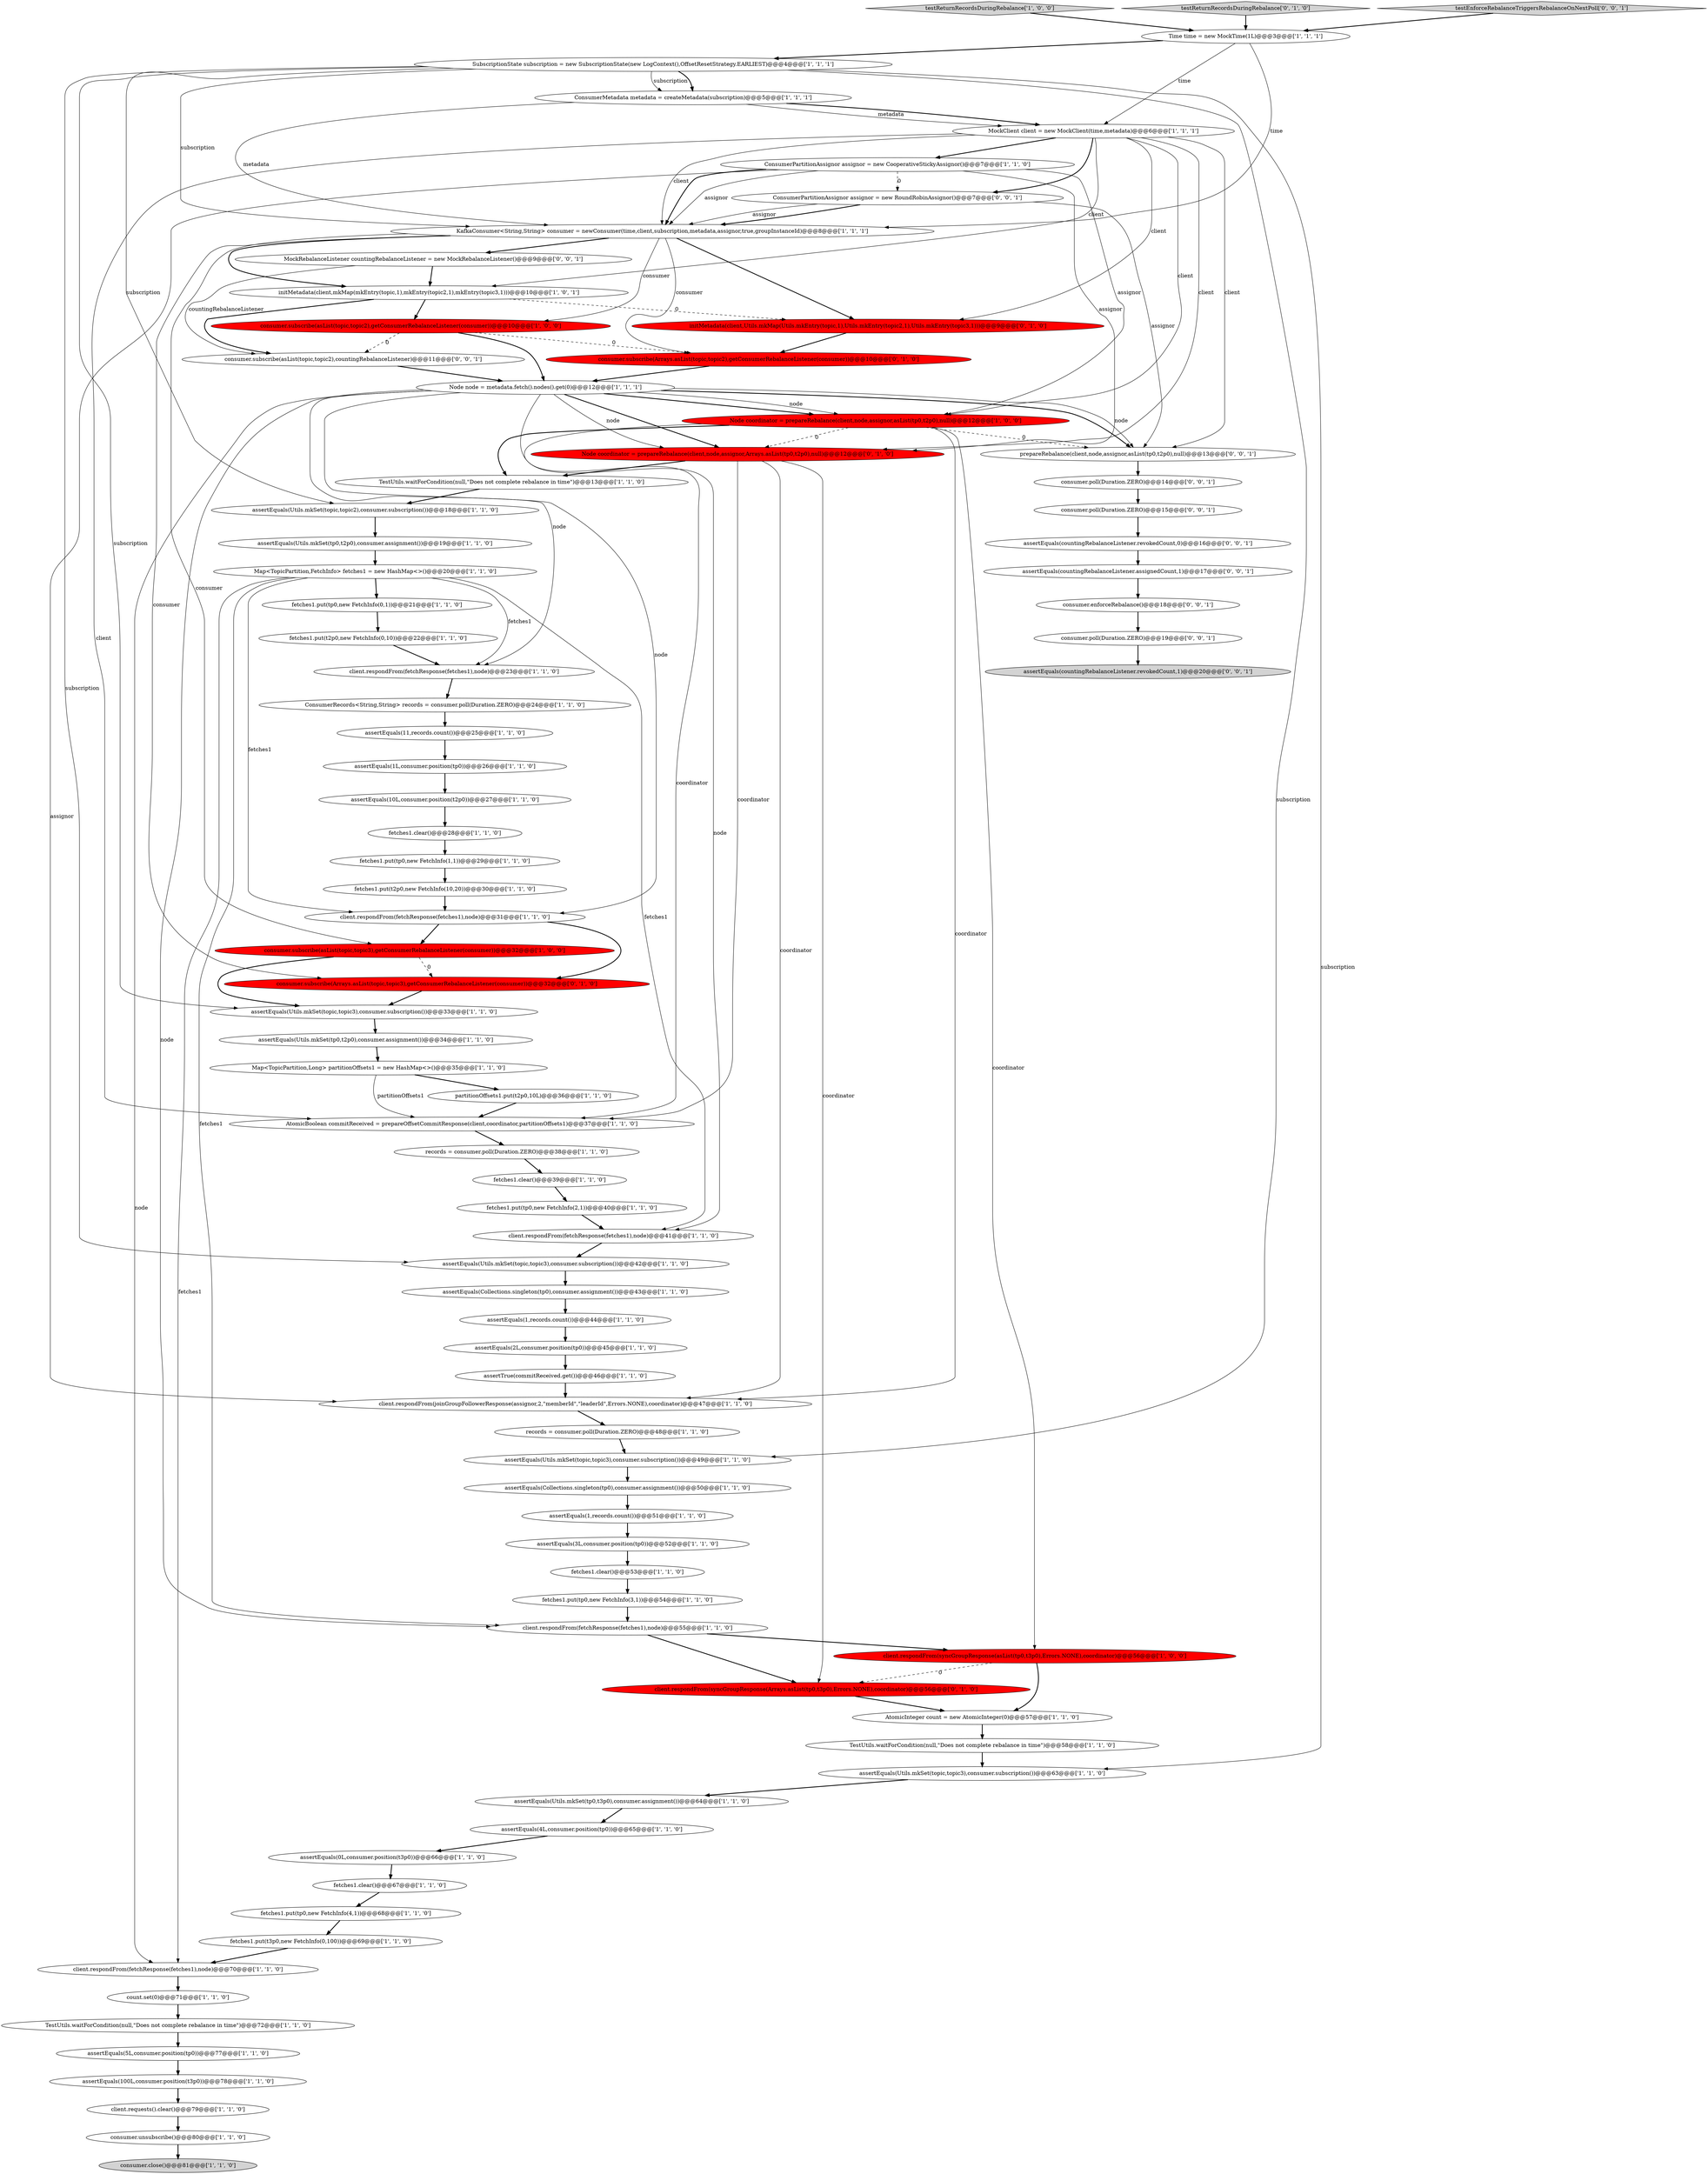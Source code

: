 digraph {
32 [style = filled, label = "ConsumerPartitionAssignor assignor = new CooperativeStickyAssignor()@@@7@@@['1', '1', '0']", fillcolor = white, shape = ellipse image = "AAA0AAABBB1BBB"];
27 [style = filled, label = "fetches1.put(tp0,new FetchInfo(2,1))@@@40@@@['1', '1', '0']", fillcolor = white, shape = ellipse image = "AAA0AAABBB1BBB"];
81 [style = filled, label = "consumer.subscribe(asList(topic,topic2),countingRebalanceListener)@@@11@@@['0', '0', '1']", fillcolor = white, shape = ellipse image = "AAA0AAABBB3BBB"];
74 [style = filled, label = "prepareRebalance(client,node,assignor,asList(tp0,t2p0),null)@@@13@@@['0', '0', '1']", fillcolor = white, shape = ellipse image = "AAA0AAABBB3BBB"];
60 [style = filled, label = "fetches1.clear()@@@67@@@['1', '1', '0']", fillcolor = white, shape = ellipse image = "AAA0AAABBB1BBB"];
20 [style = filled, label = "AtomicInteger count = new AtomicInteger(0)@@@57@@@['1', '1', '0']", fillcolor = white, shape = ellipse image = "AAA0AAABBB1BBB"];
29 [style = filled, label = "fetches1.clear()@@@39@@@['1', '1', '0']", fillcolor = white, shape = ellipse image = "AAA0AAABBB1BBB"];
61 [style = filled, label = "fetches1.put(tp0,new FetchInfo(0,1))@@@21@@@['1', '1', '0']", fillcolor = white, shape = ellipse image = "AAA0AAABBB1BBB"];
3 [style = filled, label = "consumer.subscribe(asList(topic,topic3),getConsumerRebalanceListener(consumer))@@@32@@@['1', '0', '0']", fillcolor = red, shape = ellipse image = "AAA1AAABBB1BBB"];
65 [style = filled, label = "assertEquals(Utils.mkSet(topic,topic3),consumer.subscription())@@@42@@@['1', '1', '0']", fillcolor = white, shape = ellipse image = "AAA0AAABBB1BBB"];
48 [style = filled, label = "fetches1.put(t2p0,new FetchInfo(0,10))@@@22@@@['1', '1', '0']", fillcolor = white, shape = ellipse image = "AAA0AAABBB1BBB"];
63 [style = filled, label = "assertEquals(10L,consumer.position(t2p0))@@@27@@@['1', '1', '0']", fillcolor = white, shape = ellipse image = "AAA0AAABBB1BBB"];
67 [style = filled, label = "assertEquals(5L,consumer.position(tp0))@@@77@@@['1', '1', '0']", fillcolor = white, shape = ellipse image = "AAA0AAABBB1BBB"];
39 [style = filled, label = "MockClient client = new MockClient(time,metadata)@@@6@@@['1', '1', '1']", fillcolor = white, shape = ellipse image = "AAA0AAABBB1BBB"];
77 [style = filled, label = "consumer.poll(Duration.ZERO)@@@15@@@['0', '0', '1']", fillcolor = white, shape = ellipse image = "AAA0AAABBB3BBB"];
71 [style = filled, label = "consumer.subscribe(Arrays.asList(topic,topic2),getConsumerRebalanceListener(consumer))@@@10@@@['0', '1', '0']", fillcolor = red, shape = ellipse image = "AAA1AAABBB2BBB"];
66 [style = filled, label = "client.respondFrom(fetchResponse(fetches1),node)@@@70@@@['1', '1', '0']", fillcolor = white, shape = ellipse image = "AAA0AAABBB1BBB"];
0 [style = filled, label = "fetches1.put(t3p0,new FetchInfo(0,100))@@@69@@@['1', '1', '0']", fillcolor = white, shape = ellipse image = "AAA0AAABBB1BBB"];
79 [style = filled, label = "assertEquals(countingRebalanceListener.revokedCount,1)@@@20@@@['0', '0', '1']", fillcolor = lightgray, shape = ellipse image = "AAA0AAABBB3BBB"];
69 [style = filled, label = "client.respondFrom(syncGroupResponse(Arrays.asList(tp0,t3p0),Errors.NONE),coordinator)@@@56@@@['0', '1', '0']", fillcolor = red, shape = ellipse image = "AAA1AAABBB2BBB"];
7 [style = filled, label = "TestUtils.waitForCondition(null,\"Does not complete rebalance in time\")@@@13@@@['1', '1', '0']", fillcolor = white, shape = ellipse image = "AAA0AAABBB1BBB"];
2 [style = filled, label = "consumer.unsubscribe()@@@80@@@['1', '1', '0']", fillcolor = white, shape = ellipse image = "AAA0AAABBB1BBB"];
43 [style = filled, label = "client.respondFrom(fetchResponse(fetches1),node)@@@55@@@['1', '1', '0']", fillcolor = white, shape = ellipse image = "AAA0AAABBB1BBB"];
54 [style = filled, label = "fetches1.put(tp0,new FetchInfo(1,1))@@@29@@@['1', '1', '0']", fillcolor = white, shape = ellipse image = "AAA0AAABBB1BBB"];
21 [style = filled, label = "fetches1.put(tp0,new FetchInfo(3,1))@@@54@@@['1', '1', '0']", fillcolor = white, shape = ellipse image = "AAA0AAABBB1BBB"];
23 [style = filled, label = "assertEquals(Utils.mkSet(topic,topic2),consumer.subscription())@@@18@@@['1', '1', '0']", fillcolor = white, shape = ellipse image = "AAA0AAABBB1BBB"];
52 [style = filled, label = "assertEquals(2L,consumer.position(tp0))@@@45@@@['1', '1', '0']", fillcolor = white, shape = ellipse image = "AAA0AAABBB1BBB"];
9 [style = filled, label = "assertEquals(Utils.mkSet(topic,topic3),consumer.subscription())@@@33@@@['1', '1', '0']", fillcolor = white, shape = ellipse image = "AAA0AAABBB1BBB"];
8 [style = filled, label = "Node node = metadata.fetch().nodes().get(0)@@@12@@@['1', '1', '1']", fillcolor = white, shape = ellipse image = "AAA0AAABBB1BBB"];
18 [style = filled, label = "assertEquals(Utils.mkSet(topic,topic3),consumer.subscription())@@@49@@@['1', '1', '0']", fillcolor = white, shape = ellipse image = "AAA0AAABBB1BBB"];
53 [style = filled, label = "client.requests().clear()@@@79@@@['1', '1', '0']", fillcolor = white, shape = ellipse image = "AAA0AAABBB1BBB"];
64 [style = filled, label = "testReturnRecordsDuringRebalance['1', '0', '0']", fillcolor = lightgray, shape = diamond image = "AAA0AAABBB1BBB"];
10 [style = filled, label = "assertEquals(11,records.count())@@@25@@@['1', '1', '0']", fillcolor = white, shape = ellipse image = "AAA0AAABBB1BBB"];
40 [style = filled, label = "partitionOffsets1.put(t2p0,10L)@@@36@@@['1', '1', '0']", fillcolor = white, shape = ellipse image = "AAA0AAABBB1BBB"];
24 [style = filled, label = "fetches1.clear()@@@28@@@['1', '1', '0']", fillcolor = white, shape = ellipse image = "AAA0AAABBB1BBB"];
73 [style = filled, label = "initMetadata(client,Utils.mkMap(Utils.mkEntry(topic,1),Utils.mkEntry(topic2,1),Utils.mkEntry(topic3,1)))@@@9@@@['0', '1', '0']", fillcolor = red, shape = ellipse image = "AAA1AAABBB2BBB"];
45 [style = filled, label = "assertEquals(1L,consumer.position(tp0))@@@26@@@['1', '1', '0']", fillcolor = white, shape = ellipse image = "AAA0AAABBB1BBB"];
1 [style = filled, label = "client.respondFrom(syncGroupResponse(asList(tp0,t3p0),Errors.NONE),coordinator)@@@56@@@['1', '0', '0']", fillcolor = red, shape = ellipse image = "AAA1AAABBB1BBB"];
35 [style = filled, label = "assertEquals(0L,consumer.position(t3p0))@@@66@@@['1', '1', '0']", fillcolor = white, shape = ellipse image = "AAA0AAABBB1BBB"];
31 [style = filled, label = "assertEquals(1,records.count())@@@51@@@['1', '1', '0']", fillcolor = white, shape = ellipse image = "AAA0AAABBB1BBB"];
12 [style = filled, label = "fetches1.clear()@@@53@@@['1', '1', '0']", fillcolor = white, shape = ellipse image = "AAA0AAABBB1BBB"];
33 [style = filled, label = "consumer.close()@@@81@@@['1', '1', '0']", fillcolor = lightgray, shape = ellipse image = "AAA0AAABBB1BBB"];
58 [style = filled, label = "fetches1.put(t2p0,new FetchInfo(10,20))@@@30@@@['1', '1', '0']", fillcolor = white, shape = ellipse image = "AAA0AAABBB1BBB"];
5 [style = filled, label = "Node coordinator = prepareRebalance(client,node,assignor,asList(tp0,t2p0),null)@@@12@@@['1', '0', '0']", fillcolor = red, shape = ellipse image = "AAA1AAABBB1BBB"];
57 [style = filled, label = "client.respondFrom(fetchResponse(fetches1),node)@@@23@@@['1', '1', '0']", fillcolor = white, shape = ellipse image = "AAA0AAABBB1BBB"];
49 [style = filled, label = "Map<TopicPartition,Long> partitionOffsets1 = new HashMap<>()@@@35@@@['1', '1', '0']", fillcolor = white, shape = ellipse image = "AAA0AAABBB1BBB"];
11 [style = filled, label = "assertEquals(100L,consumer.position(t3p0))@@@78@@@['1', '1', '0']", fillcolor = white, shape = ellipse image = "AAA0AAABBB1BBB"];
83 [style = filled, label = "ConsumerPartitionAssignor assignor = new RoundRobinAssignor()@@@7@@@['0', '0', '1']", fillcolor = white, shape = ellipse image = "AAA0AAABBB3BBB"];
78 [style = filled, label = "assertEquals(countingRebalanceListener.assignedCount,1)@@@17@@@['0', '0', '1']", fillcolor = white, shape = ellipse image = "AAA0AAABBB3BBB"];
41 [style = filled, label = "assertEquals(Utils.mkSet(tp0,t2p0),consumer.assignment())@@@34@@@['1', '1', '0']", fillcolor = white, shape = ellipse image = "AAA0AAABBB1BBB"];
82 [style = filled, label = "consumer.enforceRebalance()@@@18@@@['0', '0', '1']", fillcolor = white, shape = ellipse image = "AAA0AAABBB3BBB"];
30 [style = filled, label = "consumer.subscribe(asList(topic,topic2),getConsumerRebalanceListener(consumer))@@@10@@@['1', '0', '0']", fillcolor = red, shape = ellipse image = "AAA1AAABBB1BBB"];
37 [style = filled, label = "records = consumer.poll(Duration.ZERO)@@@38@@@['1', '1', '0']", fillcolor = white, shape = ellipse image = "AAA0AAABBB1BBB"];
59 [style = filled, label = "assertEquals(4L,consumer.position(tp0))@@@65@@@['1', '1', '0']", fillcolor = white, shape = ellipse image = "AAA0AAABBB1BBB"];
28 [style = filled, label = "client.respondFrom(joinGroupFollowerResponse(assignor,2,\"memberId\",\"leaderId\",Errors.NONE),coordinator)@@@47@@@['1', '1', '0']", fillcolor = white, shape = ellipse image = "AAA0AAABBB1BBB"];
38 [style = filled, label = "SubscriptionState subscription = new SubscriptionState(new LogContext(),OffsetResetStrategy.EARLIEST)@@@4@@@['1', '1', '1']", fillcolor = white, shape = ellipse image = "AAA0AAABBB1BBB"];
6 [style = filled, label = "assertEquals(1,records.count())@@@44@@@['1', '1', '0']", fillcolor = white, shape = ellipse image = "AAA0AAABBB1BBB"];
14 [style = filled, label = "TestUtils.waitForCondition(null,\"Does not complete rebalance in time\")@@@72@@@['1', '1', '0']", fillcolor = white, shape = ellipse image = "AAA0AAABBB1BBB"];
26 [style = filled, label = "Time time = new MockTime(1L)@@@3@@@['1', '1', '1']", fillcolor = white, shape = ellipse image = "AAA0AAABBB1BBB"];
50 [style = filled, label = "count.set(0)@@@71@@@['1', '1', '0']", fillcolor = white, shape = ellipse image = "AAA0AAABBB1BBB"];
75 [style = filled, label = "consumer.poll(Duration.ZERO)@@@19@@@['0', '0', '1']", fillcolor = white, shape = ellipse image = "AAA0AAABBB3BBB"];
25 [style = filled, label = "fetches1.put(tp0,new FetchInfo(4,1))@@@68@@@['1', '1', '0']", fillcolor = white, shape = ellipse image = "AAA0AAABBB1BBB"];
13 [style = filled, label = "assertTrue(commitReceived.get())@@@46@@@['1', '1', '0']", fillcolor = white, shape = ellipse image = "AAA0AAABBB1BBB"];
44 [style = filled, label = "TestUtils.waitForCondition(null,\"Does not complete rebalance in time\")@@@58@@@['1', '1', '0']", fillcolor = white, shape = ellipse image = "AAA0AAABBB1BBB"];
55 [style = filled, label = "assertEquals(Utils.mkSet(tp0,t2p0),consumer.assignment())@@@19@@@['1', '1', '0']", fillcolor = white, shape = ellipse image = "AAA0AAABBB1BBB"];
72 [style = filled, label = "testReturnRecordsDuringRebalance['0', '1', '0']", fillcolor = lightgray, shape = diamond image = "AAA0AAABBB2BBB"];
68 [style = filled, label = "consumer.subscribe(Arrays.asList(topic,topic3),getConsumerRebalanceListener(consumer))@@@32@@@['0', '1', '0']", fillcolor = red, shape = ellipse image = "AAA1AAABBB2BBB"];
76 [style = filled, label = "assertEquals(countingRebalanceListener.revokedCount,0)@@@16@@@['0', '0', '1']", fillcolor = white, shape = ellipse image = "AAA0AAABBB3BBB"];
36 [style = filled, label = "assertEquals(Utils.mkSet(tp0,t3p0),consumer.assignment())@@@64@@@['1', '1', '0']", fillcolor = white, shape = ellipse image = "AAA0AAABBB1BBB"];
34 [style = filled, label = "ConsumerMetadata metadata = createMetadata(subscription)@@@5@@@['1', '1', '1']", fillcolor = white, shape = ellipse image = "AAA0AAABBB1BBB"];
46 [style = filled, label = "client.respondFrom(fetchResponse(fetches1),node)@@@41@@@['1', '1', '0']", fillcolor = white, shape = ellipse image = "AAA0AAABBB1BBB"];
56 [style = filled, label = "assertEquals(Collections.singleton(tp0),consumer.assignment())@@@43@@@['1', '1', '0']", fillcolor = white, shape = ellipse image = "AAA0AAABBB1BBB"];
42 [style = filled, label = "initMetadata(client,mkMap(mkEntry(topic,1),mkEntry(topic2,1),mkEntry(topic3,1)))@@@10@@@['1', '0', '1']", fillcolor = white, shape = ellipse image = "AAA0AAABBB1BBB"];
62 [style = filled, label = "assertEquals(Collections.singleton(tp0),consumer.assignment())@@@50@@@['1', '1', '0']", fillcolor = white, shape = ellipse image = "AAA0AAABBB1BBB"];
84 [style = filled, label = "MockRebalanceListener countingRebalanceListener = new MockRebalanceListener()@@@9@@@['0', '0', '1']", fillcolor = white, shape = ellipse image = "AAA0AAABBB3BBB"];
51 [style = filled, label = "Map<TopicPartition,FetchInfo> fetches1 = new HashMap<>()@@@20@@@['1', '1', '0']", fillcolor = white, shape = ellipse image = "AAA0AAABBB1BBB"];
47 [style = filled, label = "assertEquals(Utils.mkSet(topic,topic3),consumer.subscription())@@@63@@@['1', '1', '0']", fillcolor = white, shape = ellipse image = "AAA0AAABBB1BBB"];
70 [style = filled, label = "Node coordinator = prepareRebalance(client,node,assignor,Arrays.asList(tp0,t2p0),null)@@@12@@@['0', '1', '0']", fillcolor = red, shape = ellipse image = "AAA1AAABBB2BBB"];
4 [style = filled, label = "AtomicBoolean commitReceived = prepareOffsetCommitResponse(client,coordinator,partitionOffsets1)@@@37@@@['1', '1', '0']", fillcolor = white, shape = ellipse image = "AAA0AAABBB1BBB"];
17 [style = filled, label = "records = consumer.poll(Duration.ZERO)@@@48@@@['1', '1', '0']", fillcolor = white, shape = ellipse image = "AAA0AAABBB1BBB"];
80 [style = filled, label = "consumer.poll(Duration.ZERO)@@@14@@@['0', '0', '1']", fillcolor = white, shape = ellipse image = "AAA0AAABBB3BBB"];
15 [style = filled, label = "ConsumerRecords<String,String> records = consumer.poll(Duration.ZERO)@@@24@@@['1', '1', '0']", fillcolor = white, shape = ellipse image = "AAA0AAABBB1BBB"];
22 [style = filled, label = "KafkaConsumer<String,String> consumer = newConsumer(time,client,subscription,metadata,assignor,true,groupInstanceId)@@@8@@@['1', '1', '1']", fillcolor = white, shape = ellipse image = "AAA0AAABBB1BBB"];
16 [style = filled, label = "client.respondFrom(fetchResponse(fetches1),node)@@@31@@@['1', '1', '0']", fillcolor = white, shape = ellipse image = "AAA0AAABBB1BBB"];
85 [style = filled, label = "testEnforceRebalanceTriggersRebalanceOnNextPoll['0', '0', '1']", fillcolor = lightgray, shape = diamond image = "AAA0AAABBB3BBB"];
19 [style = filled, label = "assertEquals(3L,consumer.position(tp0))@@@52@@@['1', '1', '0']", fillcolor = white, shape = ellipse image = "AAA0AAABBB1BBB"];
40->4 [style = bold, label=""];
36->59 [style = bold, label=""];
38->9 [style = solid, label="subscription"];
32->22 [style = bold, label=""];
15->10 [style = bold, label=""];
30->81 [style = dashed, label="0"];
21->43 [style = bold, label=""];
1->20 [style = bold, label=""];
55->51 [style = bold, label=""];
65->56 [style = bold, label=""];
52->13 [style = bold, label=""];
5->4 [style = solid, label="coordinator"];
14->67 [style = bold, label=""];
0->66 [style = bold, label=""];
51->61 [style = bold, label=""];
66->50 [style = bold, label=""];
43->1 [style = bold, label=""];
38->18 [style = solid, label="subscription"];
82->75 [style = bold, label=""];
38->65 [style = solid, label="subscription"];
73->71 [style = bold, label=""];
5->1 [style = solid, label="coordinator"];
30->8 [style = bold, label=""];
49->40 [style = bold, label=""];
44->47 [style = bold, label=""];
32->5 [style = solid, label="assignor"];
5->70 [style = dashed, label="0"];
39->42 [style = solid, label="client"];
5->28 [style = solid, label="coordinator"];
16->3 [style = bold, label=""];
32->28 [style = solid, label="assignor"];
8->66 [style = solid, label="node"];
51->57 [style = solid, label="fetches1"];
51->46 [style = solid, label="fetches1"];
38->34 [style = solid, label="subscription"];
39->22 [style = solid, label="client"];
45->63 [style = bold, label=""];
58->16 [style = bold, label=""];
19->12 [style = bold, label=""];
22->71 [style = solid, label="consumer"];
70->4 [style = solid, label="coordinator"];
12->21 [style = bold, label=""];
32->70 [style = solid, label="assignor"];
22->73 [style = bold, label=""];
37->29 [style = bold, label=""];
41->49 [style = bold, label=""];
8->70 [style = solid, label="node"];
69->20 [style = bold, label=""];
51->66 [style = solid, label="fetches1"];
70->69 [style = solid, label="coordinator"];
54->58 [style = bold, label=""];
61->48 [style = bold, label=""];
5->74 [style = dashed, label="0"];
29->27 [style = bold, label=""];
84->42 [style = bold, label=""];
83->22 [style = bold, label=""];
27->46 [style = bold, label=""];
51->43 [style = solid, label="fetches1"];
8->74 [style = bold, label=""];
68->9 [style = bold, label=""];
59->35 [style = bold, label=""];
7->23 [style = bold, label=""];
10->45 [style = bold, label=""];
2->33 [style = bold, label=""];
5->7 [style = bold, label=""];
70->7 [style = bold, label=""];
43->69 [style = bold, label=""];
34->39 [style = solid, label="metadata"];
22->30 [style = solid, label="consumer"];
8->5 [style = solid, label="node"];
75->79 [style = bold, label=""];
42->73 [style = dashed, label="0"];
67->11 [style = bold, label=""];
78->82 [style = bold, label=""];
47->36 [style = bold, label=""];
32->22 [style = solid, label="assignor"];
72->26 [style = bold, label=""];
22->42 [style = bold, label=""];
25->0 [style = bold, label=""];
56->6 [style = bold, label=""];
8->74 [style = solid, label="node"];
38->23 [style = solid, label="subscription"];
70->28 [style = solid, label="coordinator"];
42->81 [style = bold, label=""];
39->4 [style = solid, label="client"];
34->22 [style = solid, label="metadata"];
50->14 [style = bold, label=""];
39->74 [style = solid, label="client"];
63->24 [style = bold, label=""];
16->68 [style = bold, label=""];
60->25 [style = bold, label=""];
39->5 [style = solid, label="client"];
39->83 [style = bold, label=""];
3->9 [style = bold, label=""];
8->43 [style = solid, label="node"];
39->70 [style = solid, label="client"];
22->3 [style = solid, label="consumer"];
22->68 [style = solid, label="consumer"];
57->15 [style = bold, label=""];
38->47 [style = solid, label="subscription"];
39->32 [style = bold, label=""];
34->39 [style = bold, label=""];
38->34 [style = bold, label=""];
28->17 [style = bold, label=""];
30->71 [style = dashed, label="0"];
35->60 [style = bold, label=""];
71->8 [style = bold, label=""];
76->78 [style = bold, label=""];
31->19 [style = bold, label=""];
85->26 [style = bold, label=""];
22->84 [style = bold, label=""];
23->55 [style = bold, label=""];
39->73 [style = solid, label="client"];
1->69 [style = dashed, label="0"];
8->57 [style = solid, label="node"];
48->57 [style = bold, label=""];
32->83 [style = dashed, label="0"];
38->22 [style = solid, label="subscription"];
74->80 [style = bold, label=""];
6->52 [style = bold, label=""];
20->44 [style = bold, label=""];
8->46 [style = solid, label="node"];
53->2 [style = bold, label=""];
24->54 [style = bold, label=""];
49->4 [style = solid, label="partitionOffsets1"];
11->53 [style = bold, label=""];
9->41 [style = bold, label=""];
26->38 [style = bold, label=""];
84->81 [style = solid, label="countingRebalanceListener"];
64->26 [style = bold, label=""];
62->31 [style = bold, label=""];
3->68 [style = dashed, label="0"];
18->62 [style = bold, label=""];
77->76 [style = bold, label=""];
8->5 [style = bold, label=""];
4->37 [style = bold, label=""];
42->30 [style = bold, label=""];
26->39 [style = solid, label="time"];
8->70 [style = bold, label=""];
83->74 [style = solid, label="assignor"];
51->16 [style = solid, label="fetches1"];
80->77 [style = bold, label=""];
81->8 [style = bold, label=""];
8->16 [style = solid, label="node"];
83->22 [style = solid, label="assignor"];
46->65 [style = bold, label=""];
17->18 [style = bold, label=""];
13->28 [style = bold, label=""];
26->22 [style = solid, label="time"];
}
